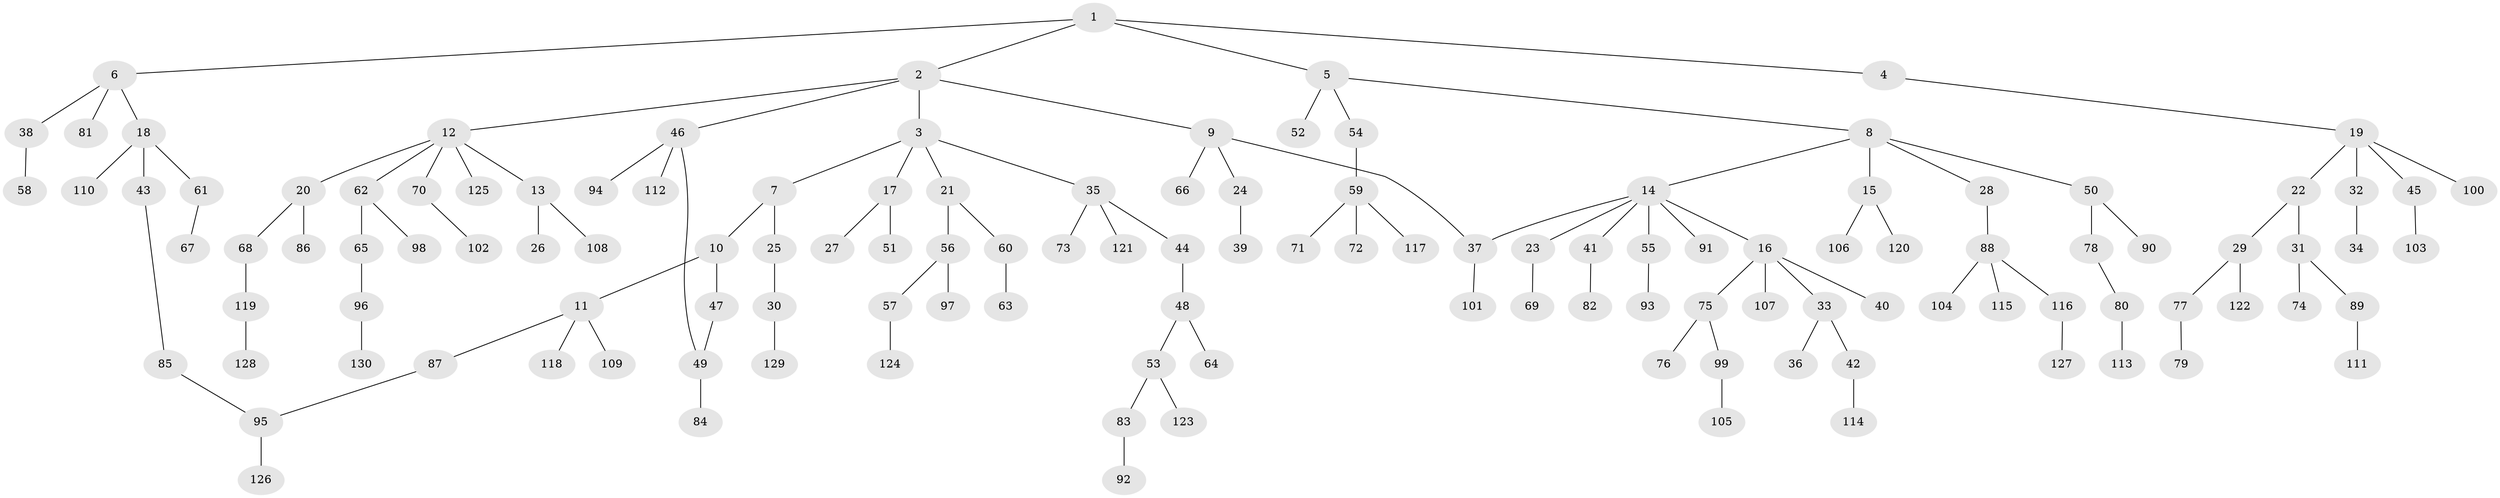 // coarse degree distribution, {4: 0.07058823529411765, 7: 0.023529411764705882, 6: 0.023529411764705882, 3: 0.16470588235294117, 5: 0.03529411764705882, 2: 0.10588235294117647, 1: 0.5764705882352941}
// Generated by graph-tools (version 1.1) at 2025/23/03/03/25 07:23:30]
// undirected, 130 vertices, 132 edges
graph export_dot {
graph [start="1"]
  node [color=gray90,style=filled];
  1;
  2;
  3;
  4;
  5;
  6;
  7;
  8;
  9;
  10;
  11;
  12;
  13;
  14;
  15;
  16;
  17;
  18;
  19;
  20;
  21;
  22;
  23;
  24;
  25;
  26;
  27;
  28;
  29;
  30;
  31;
  32;
  33;
  34;
  35;
  36;
  37;
  38;
  39;
  40;
  41;
  42;
  43;
  44;
  45;
  46;
  47;
  48;
  49;
  50;
  51;
  52;
  53;
  54;
  55;
  56;
  57;
  58;
  59;
  60;
  61;
  62;
  63;
  64;
  65;
  66;
  67;
  68;
  69;
  70;
  71;
  72;
  73;
  74;
  75;
  76;
  77;
  78;
  79;
  80;
  81;
  82;
  83;
  84;
  85;
  86;
  87;
  88;
  89;
  90;
  91;
  92;
  93;
  94;
  95;
  96;
  97;
  98;
  99;
  100;
  101;
  102;
  103;
  104;
  105;
  106;
  107;
  108;
  109;
  110;
  111;
  112;
  113;
  114;
  115;
  116;
  117;
  118;
  119;
  120;
  121;
  122;
  123;
  124;
  125;
  126;
  127;
  128;
  129;
  130;
  1 -- 2;
  1 -- 4;
  1 -- 5;
  1 -- 6;
  2 -- 3;
  2 -- 9;
  2 -- 12;
  2 -- 46;
  3 -- 7;
  3 -- 17;
  3 -- 21;
  3 -- 35;
  4 -- 19;
  5 -- 8;
  5 -- 52;
  5 -- 54;
  6 -- 18;
  6 -- 38;
  6 -- 81;
  7 -- 10;
  7 -- 25;
  8 -- 14;
  8 -- 15;
  8 -- 28;
  8 -- 50;
  9 -- 24;
  9 -- 37;
  9 -- 66;
  10 -- 11;
  10 -- 47;
  11 -- 87;
  11 -- 109;
  11 -- 118;
  12 -- 13;
  12 -- 20;
  12 -- 62;
  12 -- 70;
  12 -- 125;
  13 -- 26;
  13 -- 108;
  14 -- 16;
  14 -- 23;
  14 -- 41;
  14 -- 55;
  14 -- 91;
  14 -- 37;
  15 -- 106;
  15 -- 120;
  16 -- 33;
  16 -- 40;
  16 -- 75;
  16 -- 107;
  17 -- 27;
  17 -- 51;
  18 -- 43;
  18 -- 61;
  18 -- 110;
  19 -- 22;
  19 -- 32;
  19 -- 45;
  19 -- 100;
  20 -- 68;
  20 -- 86;
  21 -- 56;
  21 -- 60;
  22 -- 29;
  22 -- 31;
  23 -- 69;
  24 -- 39;
  25 -- 30;
  28 -- 88;
  29 -- 77;
  29 -- 122;
  30 -- 129;
  31 -- 74;
  31 -- 89;
  32 -- 34;
  33 -- 36;
  33 -- 42;
  35 -- 44;
  35 -- 73;
  35 -- 121;
  37 -- 101;
  38 -- 58;
  41 -- 82;
  42 -- 114;
  43 -- 85;
  44 -- 48;
  45 -- 103;
  46 -- 94;
  46 -- 112;
  46 -- 49;
  47 -- 49;
  48 -- 53;
  48 -- 64;
  49 -- 84;
  50 -- 78;
  50 -- 90;
  53 -- 83;
  53 -- 123;
  54 -- 59;
  55 -- 93;
  56 -- 57;
  56 -- 97;
  57 -- 124;
  59 -- 71;
  59 -- 72;
  59 -- 117;
  60 -- 63;
  61 -- 67;
  62 -- 65;
  62 -- 98;
  65 -- 96;
  68 -- 119;
  70 -- 102;
  75 -- 76;
  75 -- 99;
  77 -- 79;
  78 -- 80;
  80 -- 113;
  83 -- 92;
  85 -- 95;
  87 -- 95;
  88 -- 104;
  88 -- 115;
  88 -- 116;
  89 -- 111;
  95 -- 126;
  96 -- 130;
  99 -- 105;
  116 -- 127;
  119 -- 128;
}
